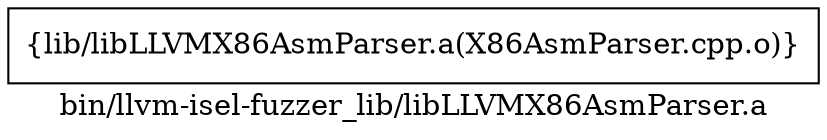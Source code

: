 digraph "bin/llvm-isel-fuzzer_lib/libLLVMX86AsmParser.a" {
	label="bin/llvm-isel-fuzzer_lib/libLLVMX86AsmParser.a";
	rankdir=LR;

	Node0x5597edc1b558 [shape=record,shape=box,group=0,label="{lib/libLLVMX86AsmParser.a(X86AsmParser.cpp.o)}"];
}
